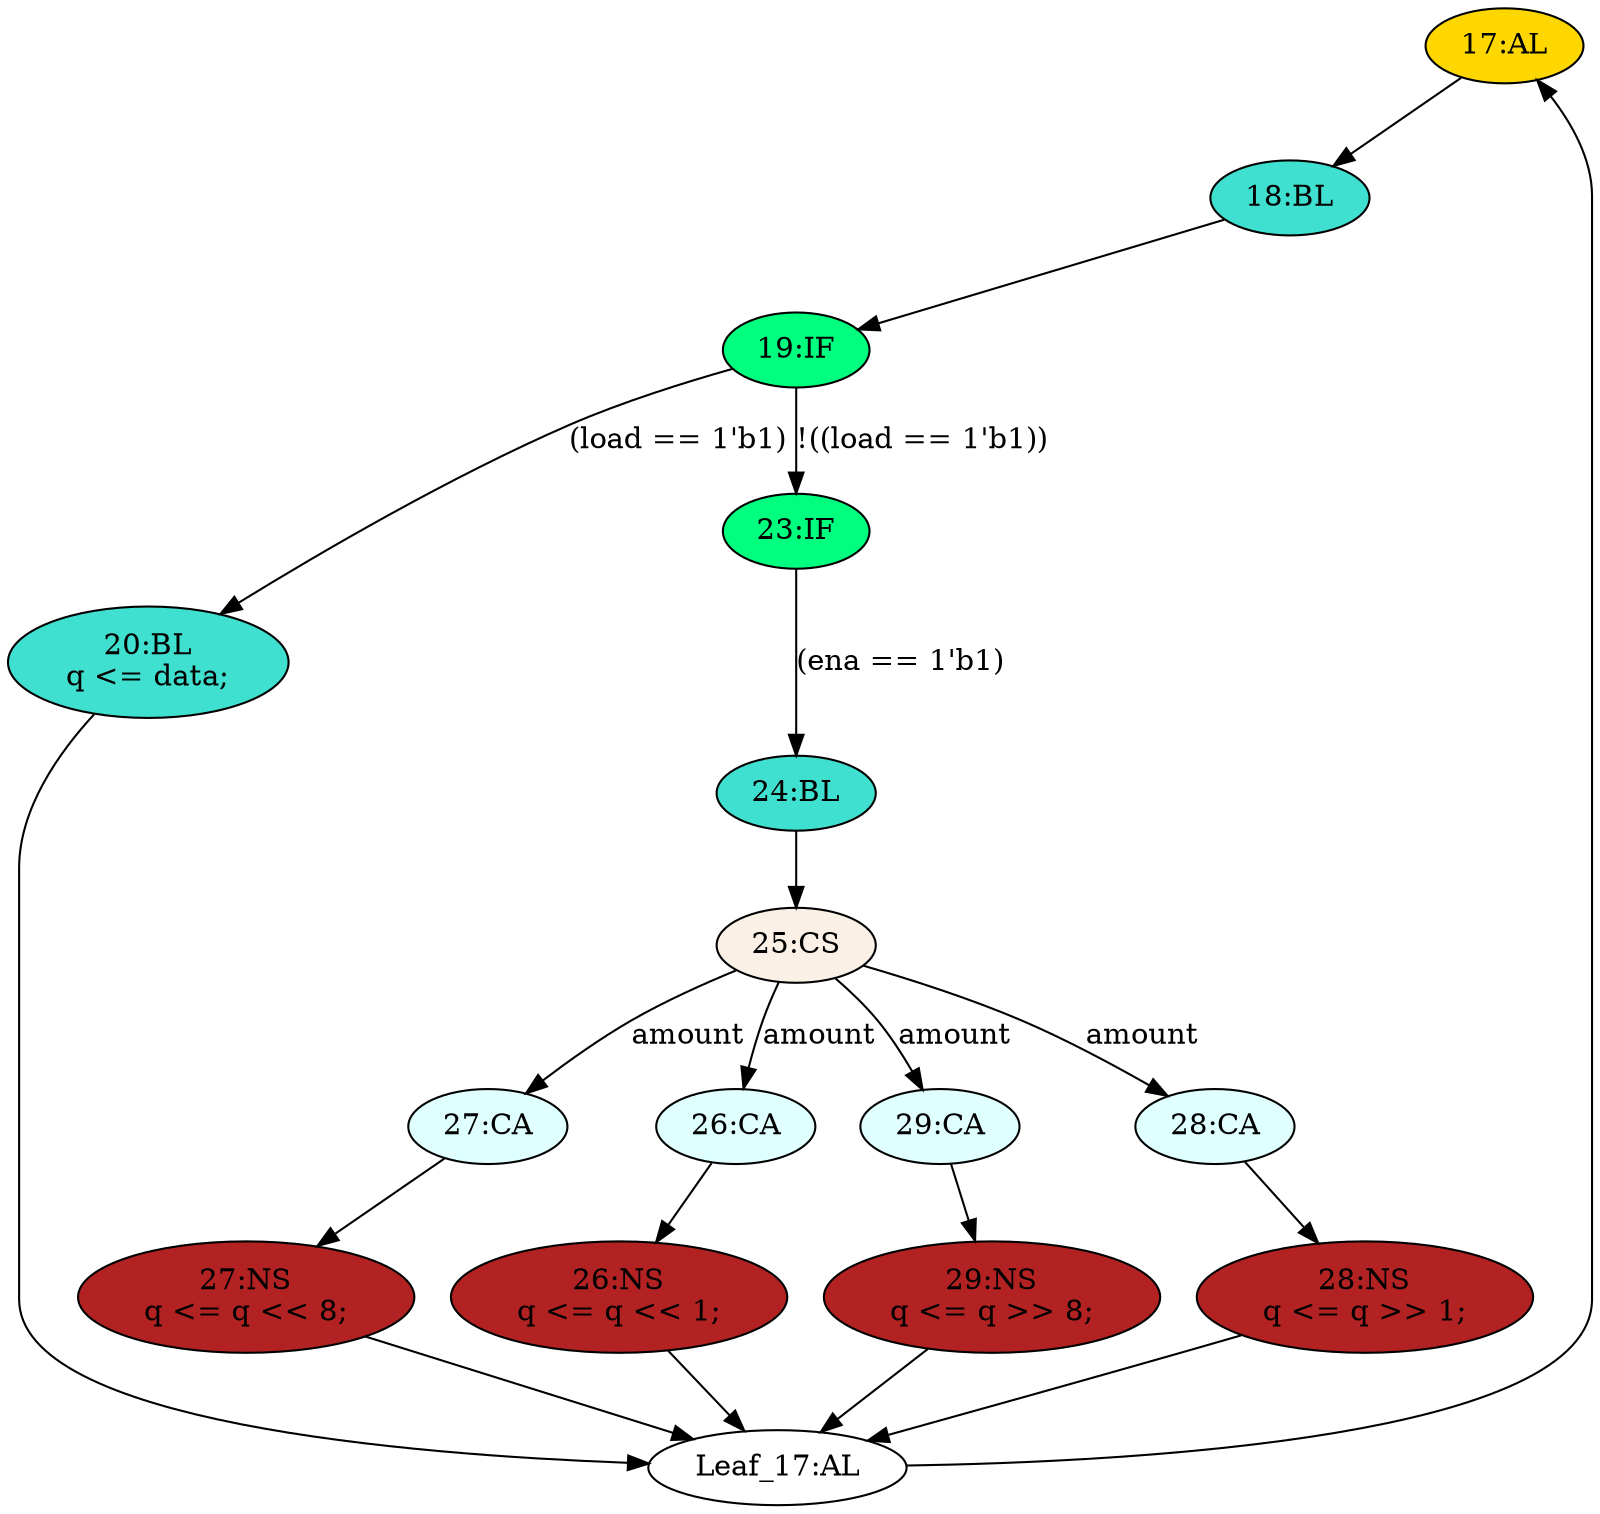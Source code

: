 strict digraph "compose( ,  )" {
	node [label="\N"];
	"17:AL"	[ast="<pyverilog.vparser.ast.Always object at 0x7f65079371d0>",
		clk_sens=True,
		fillcolor=gold,
		label="17:AL",
		sens="['clk']",
		statements="[]",
		style=filled,
		typ=Always,
		use_var="['load', 'ena', 'amount', 'data', 'q']"];
	"18:BL"	[ast="<pyverilog.vparser.ast.Block object at 0x7f6507923d10>",
		fillcolor=turquoise,
		label="18:BL",
		statements="[]",
		style=filled,
		typ=Block];
	"17:AL" -> "18:BL"	[cond="[]",
		lineno=None];
	"20:BL"	[ast="<pyverilog.vparser.ast.Block object at 0x7f6507923110>",
		fillcolor=turquoise,
		label="20:BL
q <= data;",
		statements="[<pyverilog.vparser.ast.NonblockingSubstitution object at 0x7f6507923ed0>]",
		style=filled,
		typ=Block];
	"Leaf_17:AL"	[def_var="['q']",
		label="Leaf_17:AL"];
	"20:BL" -> "Leaf_17:AL"	[cond="[]",
		lineno=None];
	"19:IF"	[ast="<pyverilog.vparser.ast.IfStatement object at 0x7f6507923890>",
		fillcolor=springgreen,
		label="19:IF",
		statements="[]",
		style=filled,
		typ=IfStatement];
	"18:BL" -> "19:IF"	[cond="[]",
		lineno=None];
	"26:NS"	[ast="<pyverilog.vparser.ast.NonblockingSubstitution object at 0x7f6507926750>",
		fillcolor=firebrick,
		label="26:NS
q <= q << 1;",
		statements="[<pyverilog.vparser.ast.NonblockingSubstitution object at 0x7f6507926750>]",
		style=filled,
		typ=NonblockingSubstitution];
	"26:NS" -> "Leaf_17:AL"	[cond="[]",
		lineno=None];
	"27:CA"	[ast="<pyverilog.vparser.ast.Case object at 0x7f6507926ad0>",
		fillcolor=lightcyan,
		label="27:CA",
		statements="[]",
		style=filled,
		typ=Case];
	"27:NS"	[ast="<pyverilog.vparser.ast.NonblockingSubstitution object at 0x7f6507926f50>",
		fillcolor=firebrick,
		label="27:NS
q <= q << 8;",
		statements="[<pyverilog.vparser.ast.NonblockingSubstitution object at 0x7f6507926f50>]",
		style=filled,
		typ=NonblockingSubstitution];
	"27:CA" -> "27:NS"	[cond="[]",
		lineno=None];
	"28:NS"	[ast="<pyverilog.vparser.ast.NonblockingSubstitution object at 0x7f65079aa250>",
		fillcolor=firebrick,
		label="28:NS
q <= q >> 1;",
		statements="[<pyverilog.vparser.ast.NonblockingSubstitution object at 0x7f65079aa250>]",
		style=filled,
		typ=NonblockingSubstitution];
	"28:NS" -> "Leaf_17:AL"	[cond="[]",
		lineno=None];
	"24:BL"	[ast="<pyverilog.vparser.ast.Block object at 0x7f6507931150>",
		fillcolor=turquoise,
		label="24:BL",
		statements="[]",
		style=filled,
		typ=Block];
	"25:CS"	[ast="<pyverilog.vparser.ast.CaseStatement object at 0x7f65079aae90>",
		fillcolor=linen,
		label="25:CS",
		statements="[]",
		style=filled,
		typ=CaseStatement];
	"24:BL" -> "25:CS"	[cond="[]",
		lineno=None];
	"19:IF" -> "20:BL"	[cond="['load']",
		label="(load == 1'b1)",
		lineno=19];
	"23:IF"	[ast="<pyverilog.vparser.ast.IfStatement object at 0x7f65094a8ad0>",
		fillcolor=springgreen,
		label="23:IF",
		statements="[]",
		style=filled,
		typ=IfStatement];
	"19:IF" -> "23:IF"	[cond="['load']",
		label="!((load == 1'b1))",
		lineno=19];
	"29:NS"	[ast="<pyverilog.vparser.ast.NonblockingSubstitution object at 0x7f6507946550>",
		fillcolor=firebrick,
		label="29:NS
q <= q >> 8;",
		statements="[<pyverilog.vparser.ast.NonblockingSubstitution object at 0x7f6507946550>]",
		style=filled,
		typ=NonblockingSubstitution];
	"29:NS" -> "Leaf_17:AL"	[cond="[]",
		lineno=None];
	"27:NS" -> "Leaf_17:AL"	[cond="[]",
		lineno=None];
	"23:IF" -> "24:BL"	[cond="['ena']",
		label="(ena == 1'b1)",
		lineno=23];
	"26:CA"	[ast="<pyverilog.vparser.ast.Case object at 0x7f650793d610>",
		fillcolor=lightcyan,
		label="26:CA",
		statements="[]",
		style=filled,
		typ=Case];
	"26:CA" -> "26:NS"	[cond="[]",
		lineno=None];
	"29:CA"	[ast="<pyverilog.vparser.ast.Case object at 0x7f65079aad10>",
		fillcolor=lightcyan,
		label="29:CA",
		statements="[]",
		style=filled,
		typ=Case];
	"29:CA" -> "29:NS"	[cond="[]",
		lineno=None];
	"25:CS" -> "27:CA"	[cond="['amount']",
		label=amount,
		lineno=25];
	"25:CS" -> "26:CA"	[cond="['amount']",
		label=amount,
		lineno=25];
	"25:CS" -> "29:CA"	[cond="['amount']",
		label=amount,
		lineno=25];
	"28:CA"	[ast="<pyverilog.vparser.ast.Case object at 0x7f6507d41610>",
		fillcolor=lightcyan,
		label="28:CA",
		statements="[]",
		style=filled,
		typ=Case];
	"25:CS" -> "28:CA"	[cond="['amount']",
		label=amount,
		lineno=25];
	"28:CA" -> "28:NS"	[cond="[]",
		lineno=None];
	"Leaf_17:AL" -> "17:AL";
}
